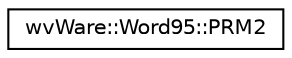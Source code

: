 digraph "类继承关系图"
{
  edge [fontname="Helvetica",fontsize="10",labelfontname="Helvetica",labelfontsize="10"];
  node [fontname="Helvetica",fontsize="10",shape=record];
  rankdir="LR";
  Node0 [label="wvWare::Word95::PRM2",height=0.2,width=0.4,color="black", fillcolor="white", style="filled",URL="$structwv_ware_1_1_word95_1_1_p_r_m2.html"];
}
